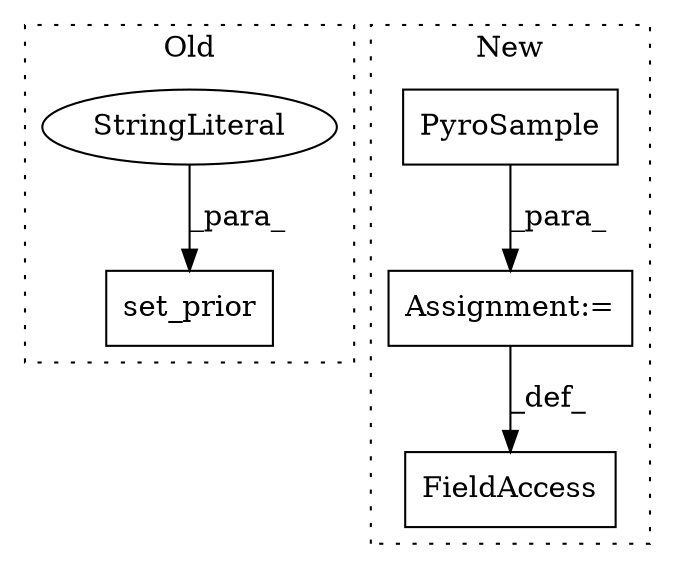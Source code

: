 digraph G {
subgraph cluster0 {
1 [label="set_prior" a="32" s="3799,3843" l="10,1" shape="box"];
3 [label="StringLiteral" a="45" s="3809" l="3" shape="ellipse"];
label = "Old";
style="dotted";
}
subgraph cluster1 {
2 [label="PyroSample" a="32" s="3529,3570" l="11,1" shape="box"];
4 [label="FieldAccess" a="22" s="3519" l="9" shape="box"];
5 [label="Assignment:=" a="7" s="3528" l="1" shape="box"];
label = "New";
style="dotted";
}
2 -> 5 [label="_para_"];
3 -> 1 [label="_para_"];
5 -> 4 [label="_def_"];
}